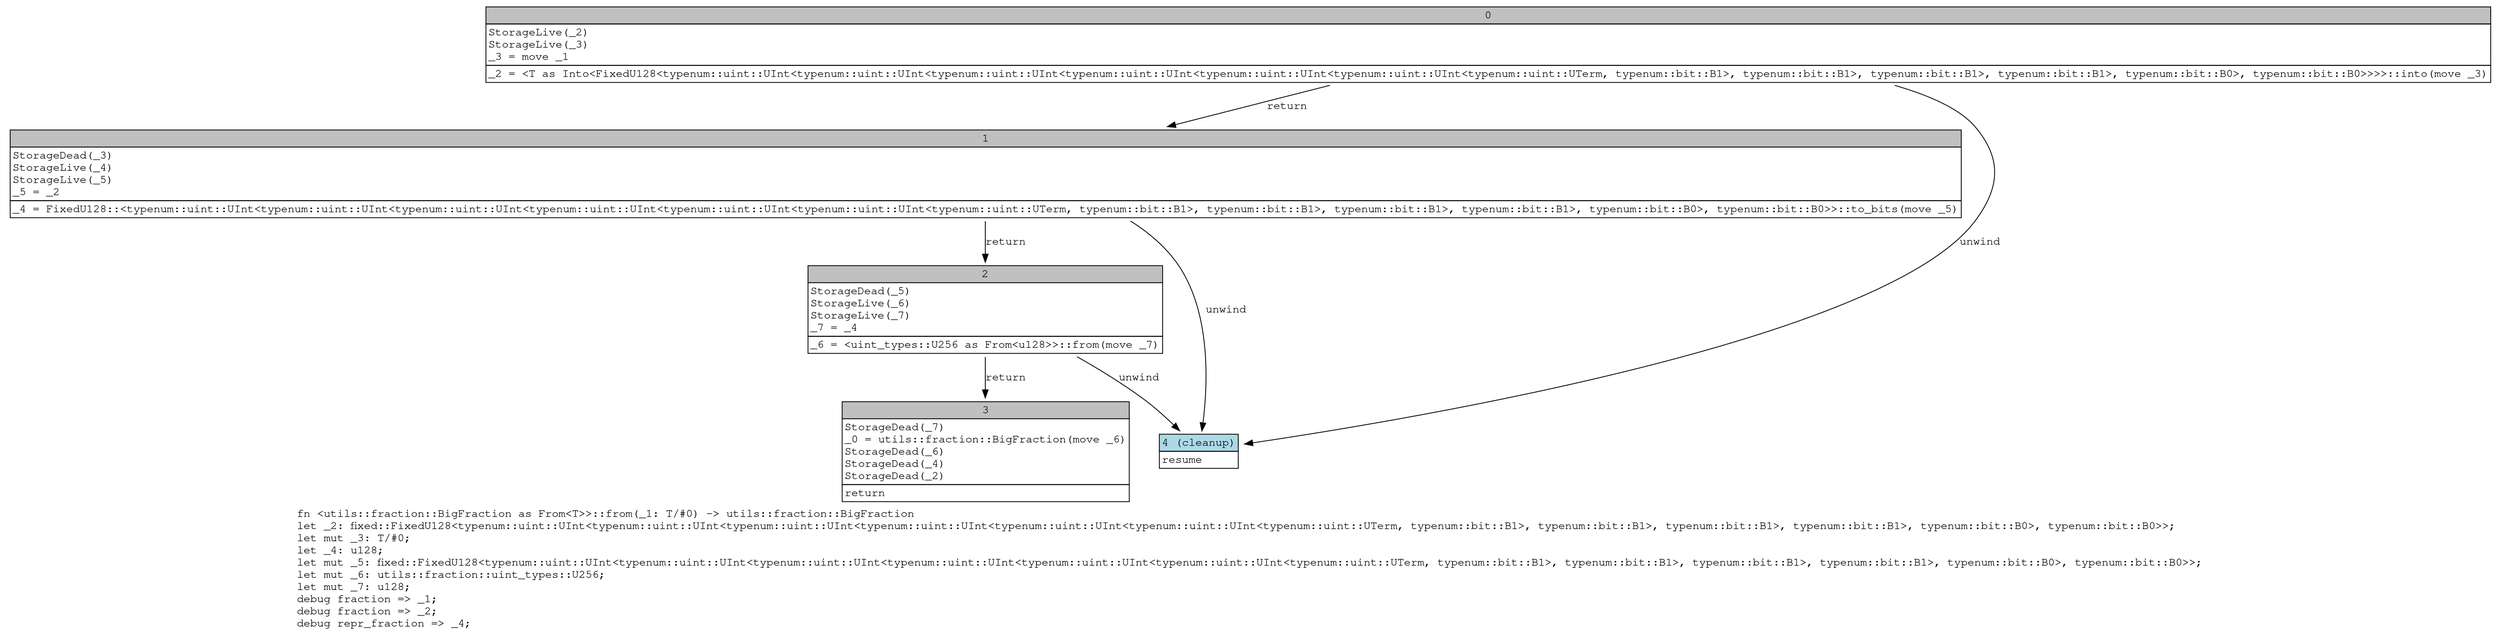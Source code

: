 digraph Mir_0_2413 {
    graph [fontname="Courier, monospace"];
    node [fontname="Courier, monospace"];
    edge [fontname="Courier, monospace"];
    label=<fn &lt;utils::fraction::BigFraction as From&lt;T&gt;&gt;::from(_1: T/#0) -&gt; utils::fraction::BigFraction<br align="left"/>let _2: fixed::FixedU128&lt;typenum::uint::UInt&lt;typenum::uint::UInt&lt;typenum::uint::UInt&lt;typenum::uint::UInt&lt;typenum::uint::UInt&lt;typenum::uint::UInt&lt;typenum::uint::UTerm, typenum::bit::B1&gt;, typenum::bit::B1&gt;, typenum::bit::B1&gt;, typenum::bit::B1&gt;, typenum::bit::B0&gt;, typenum::bit::B0&gt;&gt;;<br align="left"/>let mut _3: T/#0;<br align="left"/>let _4: u128;<br align="left"/>let mut _5: fixed::FixedU128&lt;typenum::uint::UInt&lt;typenum::uint::UInt&lt;typenum::uint::UInt&lt;typenum::uint::UInt&lt;typenum::uint::UInt&lt;typenum::uint::UInt&lt;typenum::uint::UTerm, typenum::bit::B1&gt;, typenum::bit::B1&gt;, typenum::bit::B1&gt;, typenum::bit::B1&gt;, typenum::bit::B0&gt;, typenum::bit::B0&gt;&gt;;<br align="left"/>let mut _6: utils::fraction::uint_types::U256;<br align="left"/>let mut _7: u128;<br align="left"/>debug fraction =&gt; _1;<br align="left"/>debug fraction =&gt; _2;<br align="left"/>debug repr_fraction =&gt; _4;<br align="left"/>>;
    bb0__0_2413 [shape="none", label=<<table border="0" cellborder="1" cellspacing="0"><tr><td bgcolor="gray" align="center" colspan="1">0</td></tr><tr><td align="left" balign="left">StorageLive(_2)<br/>StorageLive(_3)<br/>_3 = move _1<br/></td></tr><tr><td align="left">_2 = &lt;T as Into&lt;FixedU128&lt;typenum::uint::UInt&lt;typenum::uint::UInt&lt;typenum::uint::UInt&lt;typenum::uint::UInt&lt;typenum::uint::UInt&lt;typenum::uint::UInt&lt;typenum::uint::UTerm, typenum::bit::B1&gt;, typenum::bit::B1&gt;, typenum::bit::B1&gt;, typenum::bit::B1&gt;, typenum::bit::B0&gt;, typenum::bit::B0&gt;&gt;&gt;&gt;::into(move _3)</td></tr></table>>];
    bb1__0_2413 [shape="none", label=<<table border="0" cellborder="1" cellspacing="0"><tr><td bgcolor="gray" align="center" colspan="1">1</td></tr><tr><td align="left" balign="left">StorageDead(_3)<br/>StorageLive(_4)<br/>StorageLive(_5)<br/>_5 = _2<br/></td></tr><tr><td align="left">_4 = FixedU128::&lt;typenum::uint::UInt&lt;typenum::uint::UInt&lt;typenum::uint::UInt&lt;typenum::uint::UInt&lt;typenum::uint::UInt&lt;typenum::uint::UInt&lt;typenum::uint::UTerm, typenum::bit::B1&gt;, typenum::bit::B1&gt;, typenum::bit::B1&gt;, typenum::bit::B1&gt;, typenum::bit::B0&gt;, typenum::bit::B0&gt;&gt;::to_bits(move _5)</td></tr></table>>];
    bb2__0_2413 [shape="none", label=<<table border="0" cellborder="1" cellspacing="0"><tr><td bgcolor="gray" align="center" colspan="1">2</td></tr><tr><td align="left" balign="left">StorageDead(_5)<br/>StorageLive(_6)<br/>StorageLive(_7)<br/>_7 = _4<br/></td></tr><tr><td align="left">_6 = &lt;uint_types::U256 as From&lt;u128&gt;&gt;::from(move _7)</td></tr></table>>];
    bb3__0_2413 [shape="none", label=<<table border="0" cellborder="1" cellspacing="0"><tr><td bgcolor="gray" align="center" colspan="1">3</td></tr><tr><td align="left" balign="left">StorageDead(_7)<br/>_0 = utils::fraction::BigFraction(move _6)<br/>StorageDead(_6)<br/>StorageDead(_4)<br/>StorageDead(_2)<br/></td></tr><tr><td align="left">return</td></tr></table>>];
    bb4__0_2413 [shape="none", label=<<table border="0" cellborder="1" cellspacing="0"><tr><td bgcolor="lightblue" align="center" colspan="1">4 (cleanup)</td></tr><tr><td align="left">resume</td></tr></table>>];
    bb0__0_2413 -> bb1__0_2413 [label="return"];
    bb0__0_2413 -> bb4__0_2413 [label="unwind"];
    bb1__0_2413 -> bb2__0_2413 [label="return"];
    bb1__0_2413 -> bb4__0_2413 [label="unwind"];
    bb2__0_2413 -> bb3__0_2413 [label="return"];
    bb2__0_2413 -> bb4__0_2413 [label="unwind"];
}
